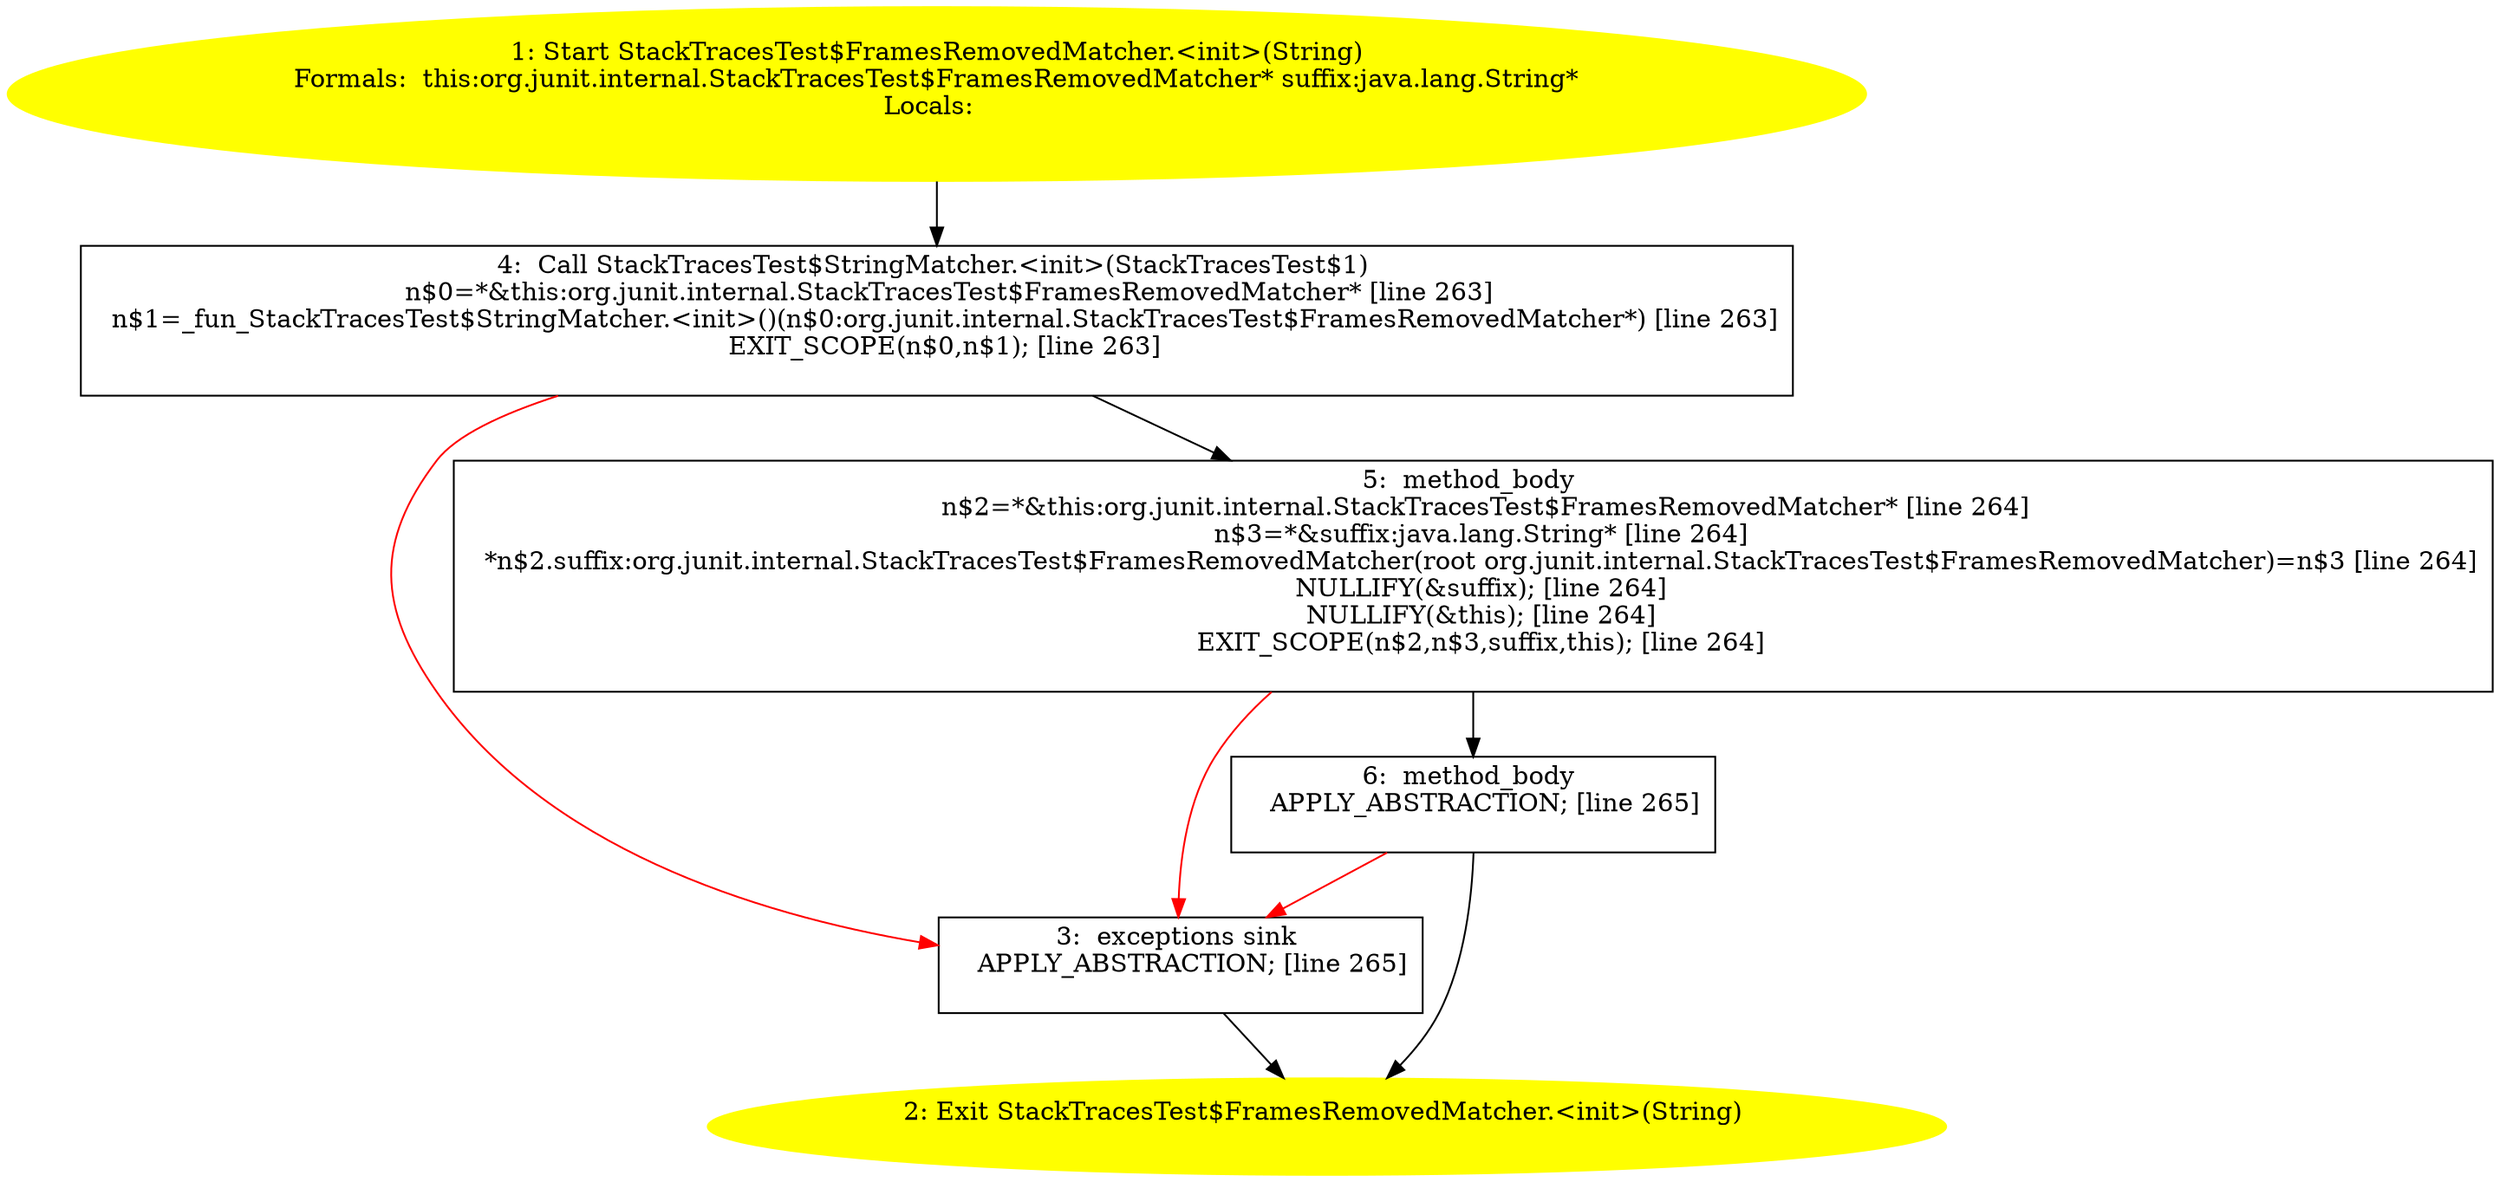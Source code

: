 /* @generated */
digraph cfg {
"org.junit.internal.StackTracesTest$FramesRemovedMatcher.<init>(java.lang.String).2771ee1bbb2268eba59e795cd2e9d0cb_1" [label="1: Start StackTracesTest$FramesRemovedMatcher.<init>(String)\nFormals:  this:org.junit.internal.StackTracesTest$FramesRemovedMatcher* suffix:java.lang.String*\nLocals:  \n  " color=yellow style=filled]
	

	 "org.junit.internal.StackTracesTest$FramesRemovedMatcher.<init>(java.lang.String).2771ee1bbb2268eba59e795cd2e9d0cb_1" -> "org.junit.internal.StackTracesTest$FramesRemovedMatcher.<init>(java.lang.String).2771ee1bbb2268eba59e795cd2e9d0cb_4" ;
"org.junit.internal.StackTracesTest$FramesRemovedMatcher.<init>(java.lang.String).2771ee1bbb2268eba59e795cd2e9d0cb_2" [label="2: Exit StackTracesTest$FramesRemovedMatcher.<init>(String) \n  " color=yellow style=filled]
	

"org.junit.internal.StackTracesTest$FramesRemovedMatcher.<init>(java.lang.String).2771ee1bbb2268eba59e795cd2e9d0cb_3" [label="3:  exceptions sink \n   APPLY_ABSTRACTION; [line 265]\n " shape="box"]
	

	 "org.junit.internal.StackTracesTest$FramesRemovedMatcher.<init>(java.lang.String).2771ee1bbb2268eba59e795cd2e9d0cb_3" -> "org.junit.internal.StackTracesTest$FramesRemovedMatcher.<init>(java.lang.String).2771ee1bbb2268eba59e795cd2e9d0cb_2" ;
"org.junit.internal.StackTracesTest$FramesRemovedMatcher.<init>(java.lang.String).2771ee1bbb2268eba59e795cd2e9d0cb_4" [label="4:  Call StackTracesTest$StringMatcher.<init>(StackTracesTest$1) \n   n$0=*&this:org.junit.internal.StackTracesTest$FramesRemovedMatcher* [line 263]\n  n$1=_fun_StackTracesTest$StringMatcher.<init>()(n$0:org.junit.internal.StackTracesTest$FramesRemovedMatcher*) [line 263]\n  EXIT_SCOPE(n$0,n$1); [line 263]\n " shape="box"]
	

	 "org.junit.internal.StackTracesTest$FramesRemovedMatcher.<init>(java.lang.String).2771ee1bbb2268eba59e795cd2e9d0cb_4" -> "org.junit.internal.StackTracesTest$FramesRemovedMatcher.<init>(java.lang.String).2771ee1bbb2268eba59e795cd2e9d0cb_5" ;
	 "org.junit.internal.StackTracesTest$FramesRemovedMatcher.<init>(java.lang.String).2771ee1bbb2268eba59e795cd2e9d0cb_4" -> "org.junit.internal.StackTracesTest$FramesRemovedMatcher.<init>(java.lang.String).2771ee1bbb2268eba59e795cd2e9d0cb_3" [color="red" ];
"org.junit.internal.StackTracesTest$FramesRemovedMatcher.<init>(java.lang.String).2771ee1bbb2268eba59e795cd2e9d0cb_5" [label="5:  method_body \n   n$2=*&this:org.junit.internal.StackTracesTest$FramesRemovedMatcher* [line 264]\n  n$3=*&suffix:java.lang.String* [line 264]\n  *n$2.suffix:org.junit.internal.StackTracesTest$FramesRemovedMatcher(root org.junit.internal.StackTracesTest$FramesRemovedMatcher)=n$3 [line 264]\n  NULLIFY(&suffix); [line 264]\n  NULLIFY(&this); [line 264]\n  EXIT_SCOPE(n$2,n$3,suffix,this); [line 264]\n " shape="box"]
	

	 "org.junit.internal.StackTracesTest$FramesRemovedMatcher.<init>(java.lang.String).2771ee1bbb2268eba59e795cd2e9d0cb_5" -> "org.junit.internal.StackTracesTest$FramesRemovedMatcher.<init>(java.lang.String).2771ee1bbb2268eba59e795cd2e9d0cb_6" ;
	 "org.junit.internal.StackTracesTest$FramesRemovedMatcher.<init>(java.lang.String).2771ee1bbb2268eba59e795cd2e9d0cb_5" -> "org.junit.internal.StackTracesTest$FramesRemovedMatcher.<init>(java.lang.String).2771ee1bbb2268eba59e795cd2e9d0cb_3" [color="red" ];
"org.junit.internal.StackTracesTest$FramesRemovedMatcher.<init>(java.lang.String).2771ee1bbb2268eba59e795cd2e9d0cb_6" [label="6:  method_body \n   APPLY_ABSTRACTION; [line 265]\n " shape="box"]
	

	 "org.junit.internal.StackTracesTest$FramesRemovedMatcher.<init>(java.lang.String).2771ee1bbb2268eba59e795cd2e9d0cb_6" -> "org.junit.internal.StackTracesTest$FramesRemovedMatcher.<init>(java.lang.String).2771ee1bbb2268eba59e795cd2e9d0cb_2" ;
	 "org.junit.internal.StackTracesTest$FramesRemovedMatcher.<init>(java.lang.String).2771ee1bbb2268eba59e795cd2e9d0cb_6" -> "org.junit.internal.StackTracesTest$FramesRemovedMatcher.<init>(java.lang.String).2771ee1bbb2268eba59e795cd2e9d0cb_3" [color="red" ];
}

